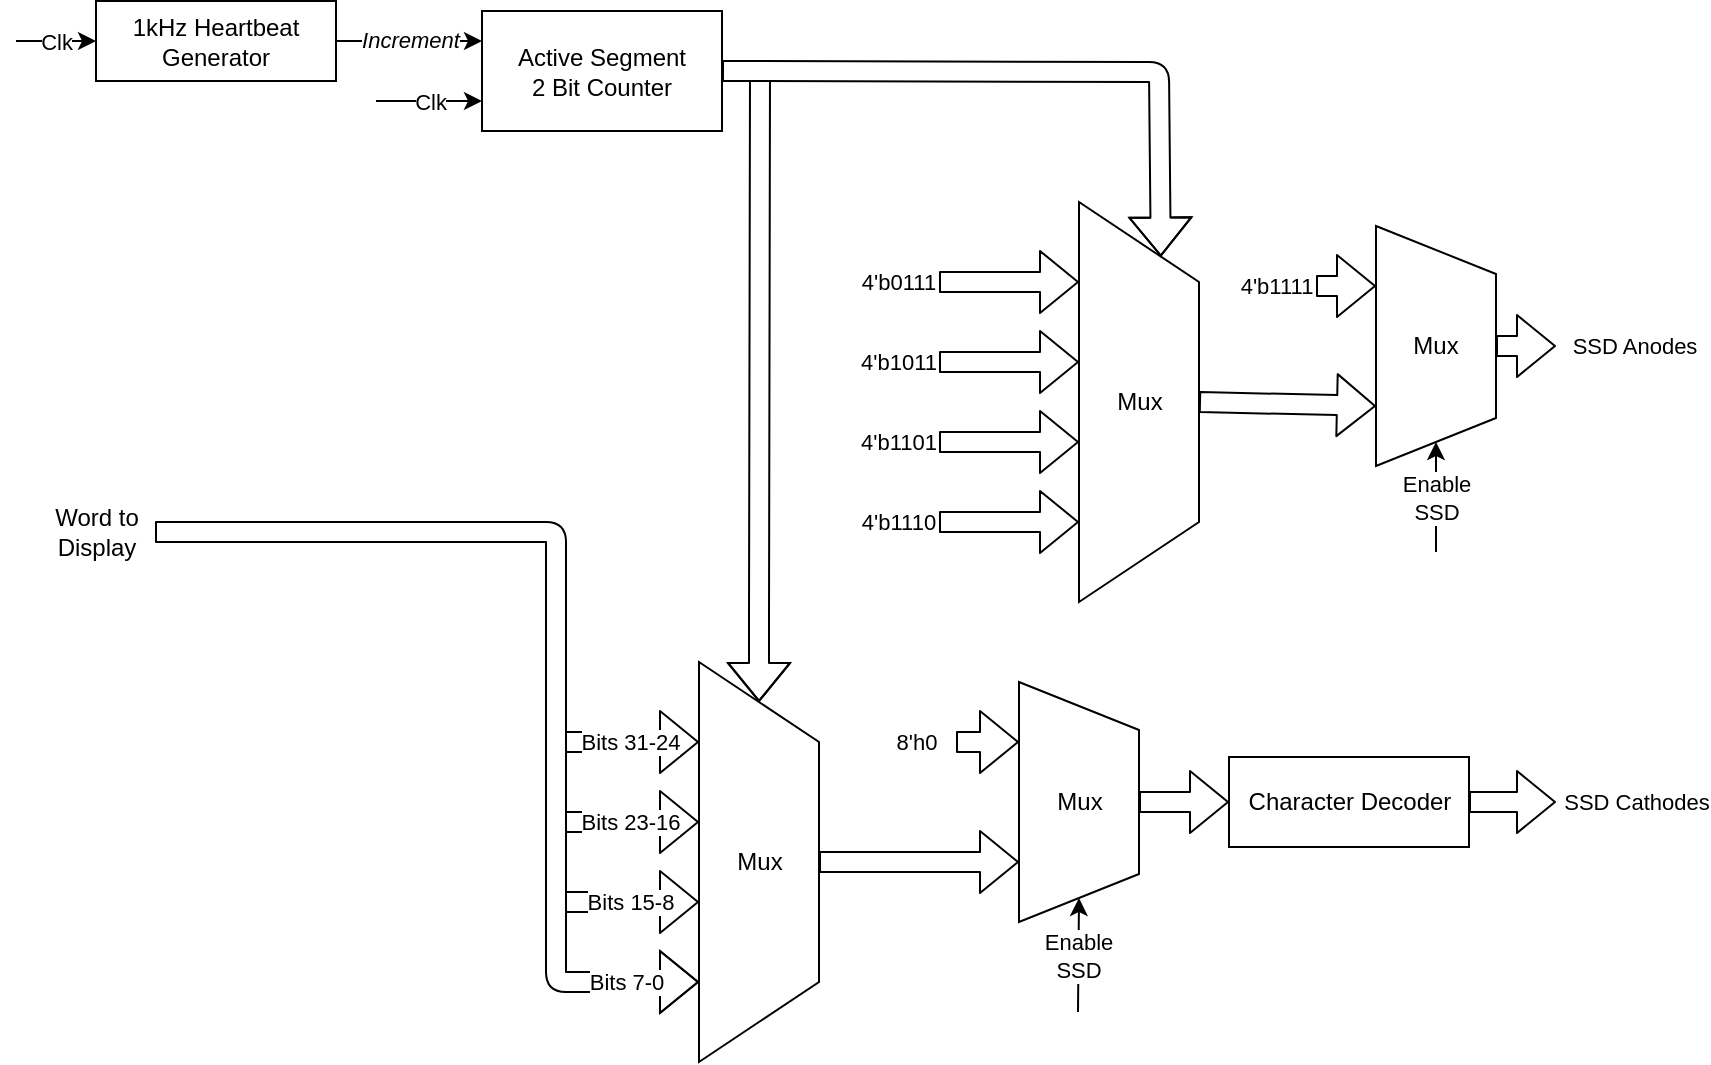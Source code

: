 <mxfile type="device" version="10.6.5"><diagram id="Jie4ojeFqvRSFRuec-R4" name="Page-1"><mxGraphModel grid="1" dx="1885" dy="1275" gridSize="10" guides="1" tooltips="1" connect="1" arrows="1" fold="1" page="1" pageScale="1" pageWidth="827" pageHeight="1169" math="0" shadow="0"><root><mxCell id="0" /><mxCell id="1" parent="0" /><mxCell id="vgVc6hd3Mb2aH_uz4Faw-8" value="" parent="1" style="group" vertex="1" connectable="0"><mxGeometry as="geometry" width="353" height="65" x="30" y="34.5" /></mxCell><mxCell id="vgVc6hd3Mb2aH_uz4Faw-1" value="Active Segment&lt;br&gt;2 Bit Counter&lt;br&gt;" parent="vgVc6hd3Mb2aH_uz4Faw-8" style="rounded=0;whiteSpace=wrap;html=1;" vertex="1"><mxGeometry as="geometry" width="120" height="60" x="233" y="5" /></mxCell><mxCell id="vgVc6hd3Mb2aH_uz4Faw-2" value="1kHz Heartbeat&lt;br&gt;Generator&lt;br&gt;" parent="vgVc6hd3Mb2aH_uz4Faw-8" style="rounded=0;whiteSpace=wrap;html=1;" vertex="1"><mxGeometry as="geometry" width="120" height="40" x="40" /></mxCell><mxCell id="vgVc6hd3Mb2aH_uz4Faw-3" value="Increment" parent="vgVc6hd3Mb2aH_uz4Faw-8" style="endArrow=classic;html=1;fontStyle=2;entryX=0;entryY=0.25;entryDx=0;entryDy=0;exitX=1;exitY=0.5;exitDx=0;exitDy=0;" edge="1" source="vgVc6hd3Mb2aH_uz4Faw-2" target="vgVc6hd3Mb2aH_uz4Faw-1"><mxGeometry as="geometry" width="50" height="50" relative="1"><mxPoint as="sourcePoint" x="150" y="145" /><mxPoint as="targetPoint" x="200" y="95" /></mxGeometry></mxCell><mxCell id="vgVc6hd3Mb2aH_uz4Faw-4" value="Clk" parent="vgVc6hd3Mb2aH_uz4Faw-8" style="endArrow=classic;html=1;entryX=0;entryY=0.5;entryDx=0;entryDy=0;" edge="1" target="vgVc6hd3Mb2aH_uz4Faw-2"><mxGeometry as="geometry" width="50" height="50" relative="1"><mxPoint as="sourcePoint" y="20" /><mxPoint as="targetPoint" x="40" y="15" /></mxGeometry></mxCell><mxCell id="vgVc6hd3Mb2aH_uz4Faw-5" value="Clk" parent="vgVc6hd3Mb2aH_uz4Faw-8" style="endArrow=classic;html=1;entryX=0;entryY=0.75;entryDx=0;entryDy=0;" edge="1" target="vgVc6hd3Mb2aH_uz4Faw-1"><mxGeometry as="geometry" width="50" height="50" relative="1"><mxPoint as="sourcePoint" x="180" y="50" /><mxPoint as="targetPoint" x="180" y="125" /></mxGeometry></mxCell><mxCell id="vgVc6hd3Mb2aH_uz4Faw-13" value="" parent="1" style="group" vertex="1" connectable="0"><mxGeometry as="geometry" width="130" height="200" x="491.5" y="135" /></mxCell><mxCell id="vgVc6hd3Mb2aH_uz4Faw-6" value="Mux" parent="vgVc6hd3Mb2aH_uz4Faw-13" style="shape=trapezoid;perimeter=trapezoidPerimeter;whiteSpace=wrap;html=1;direction=south;" vertex="1"><mxGeometry as="geometry" width="60" height="200" x="70" /></mxCell><mxCell id="vgVc6hd3Mb2aH_uz4Faw-9" value="4'b0111" parent="vgVc6hd3Mb2aH_uz4Faw-13" style="shape=flexArrow;endArrow=classic;html=1;" edge="1"><mxGeometry as="geometry" width="50" height="50" x="-1" y="-21" relative="1"><mxPoint as="sourcePoint" y="40" /><mxPoint as="targetPoint" x="70" y="40" /><mxPoint as="offset" x="-21" y="-21" /></mxGeometry></mxCell><mxCell id="vgVc6hd3Mb2aH_uz4Faw-10" value="4'b1011" parent="vgVc6hd3Mb2aH_uz4Faw-13" style="shape=flexArrow;endArrow=classic;html=1;" edge="1"><mxGeometry as="geometry" width="50" height="50" x="-1" y="-21" relative="1"><mxPoint as="sourcePoint" y="80" /><mxPoint as="targetPoint" x="70" y="80" /><mxPoint as="offset" x="-21" y="-21" /></mxGeometry></mxCell><mxCell id="vgVc6hd3Mb2aH_uz4Faw-11" value="4'b1101" parent="vgVc6hd3Mb2aH_uz4Faw-13" style="shape=flexArrow;endArrow=classic;html=1;" edge="1"><mxGeometry as="geometry" width="50" height="50" x="-1" y="-21" relative="1"><mxPoint as="sourcePoint" y="120" /><mxPoint as="targetPoint" x="70" y="120" /><mxPoint as="offset" x="-21" y="-21" /></mxGeometry></mxCell><mxCell id="vgVc6hd3Mb2aH_uz4Faw-12" value="4'b1110" parent="vgVc6hd3Mb2aH_uz4Faw-13" style="shape=flexArrow;endArrow=classic;html=1;" edge="1"><mxGeometry as="geometry" width="50" height="50" x="-1" y="-21" relative="1"><mxPoint as="sourcePoint" y="160" /><mxPoint as="targetPoint" x="70" y="160" /><mxPoint as="offset" x="-21" y="-21" /></mxGeometry></mxCell><mxCell id="vgVc6hd3Mb2aH_uz4Faw-14" value="" parent="1" style="group" vertex="1" connectable="0"><mxGeometry as="geometry" width="130" height="200" x="301.5" y="365" /></mxCell><mxCell id="vgVc6hd3Mb2aH_uz4Faw-15" value="Mux" parent="vgVc6hd3Mb2aH_uz4Faw-14" style="shape=trapezoid;perimeter=trapezoidPerimeter;whiteSpace=wrap;html=1;direction=south;" vertex="1"><mxGeometry as="geometry" width="60" height="200" x="70" /></mxCell><mxCell id="vgVc6hd3Mb2aH_uz4Faw-16" value="Bits 31-24" parent="vgVc6hd3Mb2aH_uz4Faw-14" style="shape=flexArrow;endArrow=classic;html=1;" edge="1"><mxGeometry as="geometry" width="50" height="50" relative="1"><mxPoint as="sourcePoint" y="40" /><mxPoint as="targetPoint" x="70" y="40" /></mxGeometry></mxCell><mxCell id="vgVc6hd3Mb2aH_uz4Faw-17" value="Bits 23-16" parent="vgVc6hd3Mb2aH_uz4Faw-14" style="shape=flexArrow;endArrow=classic;html=1;" edge="1"><mxGeometry as="geometry" width="50" height="50" relative="1"><mxPoint as="sourcePoint" y="80" /><mxPoint as="targetPoint" x="70" y="80" /></mxGeometry></mxCell><mxCell id="vgVc6hd3Mb2aH_uz4Faw-18" value="Bits 15-8" parent="vgVc6hd3Mb2aH_uz4Faw-14" style="shape=flexArrow;endArrow=classic;html=1;" edge="1"><mxGeometry as="geometry" width="50" height="50" relative="1"><mxPoint as="sourcePoint" y="120" /><mxPoint as="targetPoint" x="70" y="120" /></mxGeometry></mxCell><mxCell id="vgVc6hd3Mb2aH_uz4Faw-19" value="Bits 7-0" parent="vgVc6hd3Mb2aH_uz4Faw-14" style="shape=flexArrow;endArrow=classic;html=1;fillColor=#ffffff;" edge="1" source="vgVc6hd3Mb2aH_uz4Faw-26"><mxGeometry as="geometry" width="50" height="50" x="0.851" relative="1"><mxPoint as="sourcePoint" x="-261.5" y="-65" /><mxPoint as="targetPoint" x="70" y="160" /><Array as="points"><mxPoint x="-1.5" y="-65" /><mxPoint x="-1.5" y="160" /></Array><mxPoint as="offset" /></mxGeometry></mxCell><mxCell id="vgVc6hd3Mb2aH_uz4Faw-21" value="" parent="1" style="shape=flexArrow;endArrow=classic;html=1;entryX=0;entryY=0.5;entryDx=0;entryDy=0;" edge="1" target="vgVc6hd3Mb2aH_uz4Faw-15"><mxGeometry as="geometry" width="50" height="50" relative="1"><mxPoint as="sourcePoint" x="402" y="70" /><mxPoint as="targetPoint" x="341.5" y="375" /><Array as="points"><mxPoint x="401.5" y="345" /></Array></mxGeometry></mxCell><mxCell id="vgVc6hd3Mb2aH_uz4Faw-20" value="" parent="1" style="shape=flexArrow;endArrow=classic;html=1;exitX=1;exitY=0.5;exitDx=0;exitDy=0;entryX=0;entryY=0.25;entryDx=0;entryDy=0;fillColor=#ffffff;" edge="1" source="vgVc6hd3Mb2aH_uz4Faw-1" target="vgVc6hd3Mb2aH_uz4Faw-6"><mxGeometry as="geometry" width="50" height="50" relative="1"><mxPoint as="sourcePoint" x="401.5" y="105" /><mxPoint as="targetPoint" x="451.5" y="55" /><Array as="points"><mxPoint x="601.5" y="70" /></Array></mxGeometry></mxCell><mxCell id="vgVc6hd3Mb2aH_uz4Faw-22" value="" parent="1" style="shape=flexArrow;endArrow=classic;html=1;fillColor=#ffffff;exitX=0.5;exitY=0;exitDx=0;exitDy=0;entryX=0.75;entryY=1;entryDx=0;entryDy=0;" edge="1" source="vgVc6hd3Mb2aH_uz4Faw-6" target="vgVc6hd3Mb2aH_uz4Faw-28"><mxGeometry as="geometry" width="50" height="50" x="1" y="-40" relative="1"><mxPoint as="sourcePoint" x="220" y="460" /><mxPoint as="targetPoint" x="700" y="235" /><mxPoint as="offset" x="40" y="-40" /></mxGeometry></mxCell><mxCell id="vgVc6hd3Mb2aH_uz4Faw-23" value="Character Decoder" parent="1" style="rounded=0;whiteSpace=wrap;html=1;" vertex="1"><mxGeometry as="geometry" width="120" height="45" x="636.5" y="412.5" /></mxCell><mxCell id="vgVc6hd3Mb2aH_uz4Faw-24" value="" parent="1" style="shape=flexArrow;endArrow=classic;html=1;fillColor=#ffffff;exitX=0.5;exitY=0;exitDx=0;exitDy=0;entryX=0.75;entryY=1;entryDx=0;entryDy=0;" edge="1" source="vgVc6hd3Mb2aH_uz4Faw-15" target="vgVc6hd3Mb2aH_uz4Faw-29"><mxGeometry as="geometry" width="50" height="50" relative="1"><mxPoint as="sourcePoint" x="80" y="540" /><mxPoint as="targetPoint" x="500" y="465" /></mxGeometry></mxCell><mxCell id="vgVc6hd3Mb2aH_uz4Faw-25" value="SSD Cathodes" parent="1" style="shape=flexArrow;endArrow=classic;html=1;fillColor=#ffffff;exitX=1;exitY=0.5;exitDx=0;exitDy=0;" edge="1" source="vgVc6hd3Mb2aH_uz4Faw-23"><mxGeometry as="geometry" width="50" height="50" x="1" y="-40" relative="1"><mxPoint as="sourcePoint" x="726.5" y="540" /><mxPoint as="targetPoint" x="800" y="435" /><mxPoint as="offset" x="40" y="-40" /></mxGeometry></mxCell><mxCell id="vgVc6hd3Mb2aH_uz4Faw-26" value="Word to Display&lt;br&gt;" parent="1" style="text;html=1;strokeColor=none;fillColor=none;align=center;verticalAlign=middle;whiteSpace=wrap;rounded=0;" vertex="1"><mxGeometry as="geometry" width="59" height="20" x="40.5" y="290" /></mxCell><mxCell id="vgVc6hd3Mb2aH_uz4Faw-28" value="Mux" parent="1" style="shape=trapezoid;perimeter=trapezoidPerimeter;whiteSpace=wrap;html=1;direction=south;" vertex="1"><mxGeometry as="geometry" width="60" height="120" x="710" y="147" /></mxCell><mxCell id="vgVc6hd3Mb2aH_uz4Faw-29" value="Mux" parent="1" style="shape=trapezoid;perimeter=trapezoidPerimeter;whiteSpace=wrap;html=1;direction=south;" vertex="1"><mxGeometry as="geometry" width="60" height="120" x="531.5" y="375" /></mxCell><mxCell id="vgVc6hd3Mb2aH_uz4Faw-30" value="" parent="1" style="shape=flexArrow;endArrow=classic;html=1;fillColor=#ffffff;exitX=0.5;exitY=0;exitDx=0;exitDy=0;entryX=0;entryY=0.5;entryDx=0;entryDy=0;" edge="1" source="vgVc6hd3Mb2aH_uz4Faw-29" target="vgVc6hd3Mb2aH_uz4Faw-23"><mxGeometry as="geometry" width="50" height="50" relative="1"><mxPoint as="sourcePoint" x="710" y="600" /><mxPoint as="targetPoint" x="760" y="550" /></mxGeometry></mxCell><mxCell id="vgVc6hd3Mb2aH_uz4Faw-31" value="4'b1111" parent="1" style="shape=flexArrow;endArrow=classic;html=1;fillColor=#ffffff;entryX=0.25;entryY=1;entryDx=0;entryDy=0;" edge="1" target="vgVc6hd3Mb2aH_uz4Faw-28"><mxGeometry as="geometry" width="50" height="50" x="-1" y="20" relative="1"><mxPoint as="sourcePoint" x="680" y="177" /><mxPoint as="targetPoint" x="700" y="90" /><mxPoint as="offset" x="-20" y="20" /></mxGeometry></mxCell><mxCell id="vgVc6hd3Mb2aH_uz4Faw-32" value="8'h0" parent="1" style="shape=flexArrow;endArrow=classic;html=1;fillColor=#ffffff;entryX=0.25;entryY=1;entryDx=0;entryDy=0;" edge="1" target="vgVc6hd3Mb2aH_uz4Faw-29"><mxGeometry as="geometry" width="50" height="50" x="-1" y="-20" relative="1"><mxPoint as="sourcePoint" x="500" y="405" /><mxPoint as="targetPoint" x="560" y="570" /><mxPoint as="offset" x="-20" y="-20" /></mxGeometry></mxCell><mxCell id="vgVc6hd3Mb2aH_uz4Faw-34" value="Enable&lt;br&gt;SSD&lt;br&gt;" parent="1" style="endArrow=classic;html=1;fillColor=#ffffff;entryX=1;entryY=0.5;entryDx=0;entryDy=0;" edge="1" target="vgVc6hd3Mb2aH_uz4Faw-28"><mxGeometry as="geometry" width="50" height="50" relative="1"><mxPoint as="sourcePoint" x="740" y="310" /><mxPoint as="targetPoint" x="770" y="300" /></mxGeometry></mxCell><mxCell id="vgVc6hd3Mb2aH_uz4Faw-35" value="Enable&lt;br&gt;SSD&lt;br&gt;" parent="1" style="endArrow=classic;html=1;fillColor=#ffffff;entryX=1;entryY=0.5;entryDx=0;entryDy=0;" edge="1" target="vgVc6hd3Mb2aH_uz4Faw-29"><mxGeometry as="geometry" width="50" height="50" relative="1"><mxPoint as="sourcePoint" x="561" y="540" /><mxPoint as="targetPoint" x="556" y="499.897" /></mxGeometry></mxCell><mxCell id="vgVc6hd3Mb2aH_uz4Faw-36" value="SSD Anodes" parent="1" style="shape=flexArrow;endArrow=classic;html=1;fillColor=#ffffff;exitX=0.5;exitY=0;exitDx=0;exitDy=0;" edge="1" source="vgVc6hd3Mb2aH_uz4Faw-28"><mxGeometry as="geometry" width="50" height="50" x="1" y="-40" relative="1"><mxPoint as="sourcePoint" x="950" y="210" /><mxPoint as="targetPoint" x="800" y="207" /><mxPoint as="offset" x="39" y="-40" /></mxGeometry></mxCell></root></mxGraphModel></diagram></mxfile>